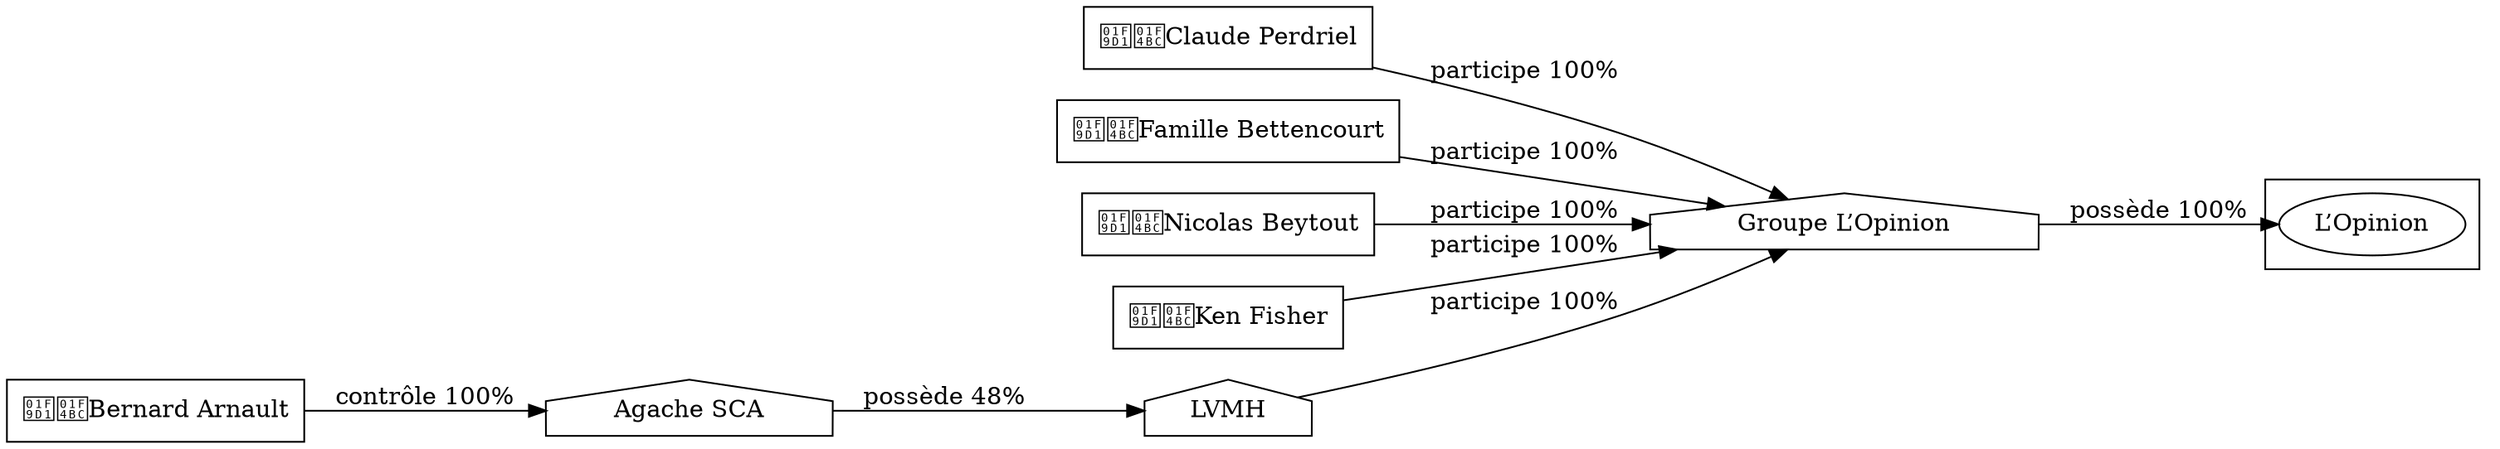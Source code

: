 digraph {
  rankdir=LR;
  subgraph roots {
    
      "claude-perdriel-1"[label="🧑‍💼Claude Perdriel" shape=box]
    
      "bernard-arnault-42"[label="🧑‍💼Bernard Arnault" shape=box]
    
      "famille-bettencourt-54"[label="🧑‍💼Famille Bettencourt" shape=box]
    
      "nicolas-beytout-55"[label="🧑‍💼Nicolas Beytout" shape=box]
    
      "ken-fisher-326"[label="🧑‍💼Ken Fisher" shape=box]
    
  }

  
    "groupe-l-opinion-325"[label="Groupe L’Opinion" shape=house]
  
    "lvmh-43"[label="LVMH" shape=house]
  
    "agache-sca-348"[label="Agache SCA" shape=house]
  

  subgraph clusterLeaves {
    
      "l-opinion-8"[label="L’Opinion"]
    
  }

  
    "groupe-l-opinion-325" -> "l-opinion-8" [
      label="possède 100%"
    ]
  
    "claude-perdriel-1" -> "groupe-l-opinion-325" [
      label="participe 100%"
    ]
  
    "lvmh-43" -> "groupe-l-opinion-325" [
      label="participe 100%"
    ]
  
    "agache-sca-348" -> "lvmh-43" [
      label="possède 48%"
    ]
  
    "bernard-arnault-42" -> "agache-sca-348" [
      label="contrôle 100%"
    ]
  
    "famille-bettencourt-54" -> "groupe-l-opinion-325" [
      label="participe 100%"
    ]
  
    "nicolas-beytout-55" -> "groupe-l-opinion-325" [
      label="participe 100%"
    ]
  
    "ken-fisher-326" -> "groupe-l-opinion-325" [
      label="participe 100%"
    ]
  
}
